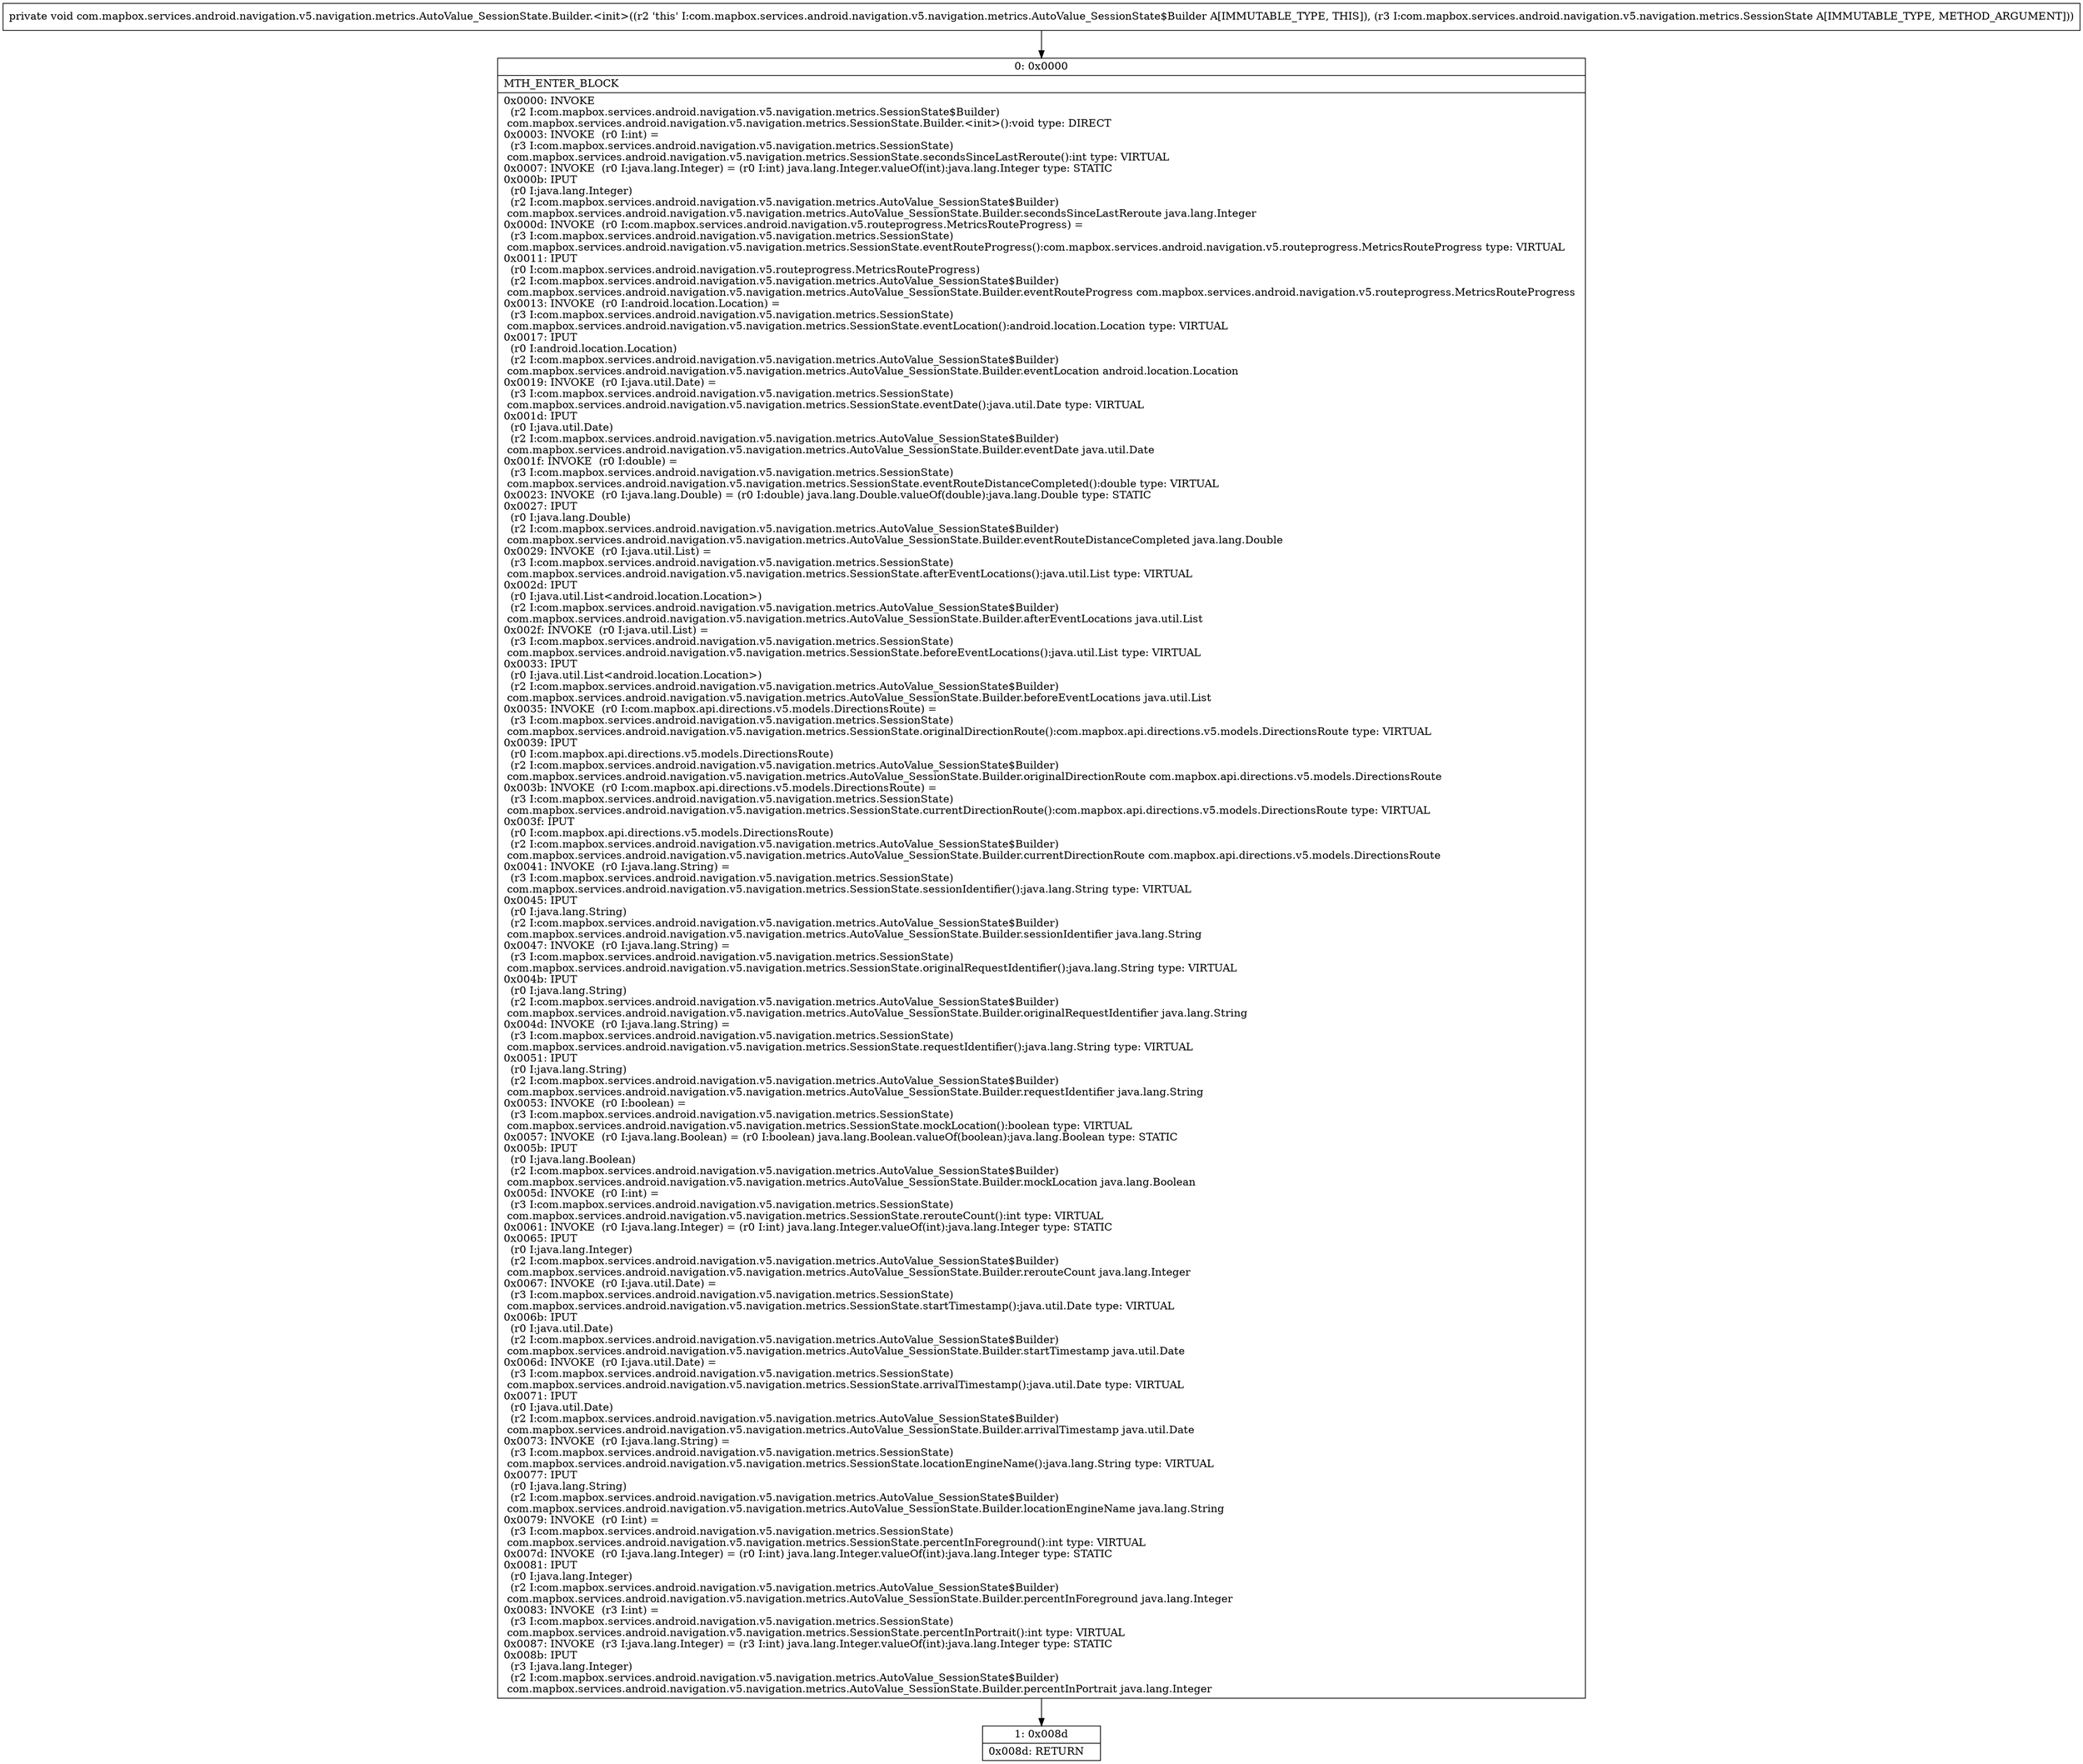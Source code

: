 digraph "CFG forcom.mapbox.services.android.navigation.v5.navigation.metrics.AutoValue_SessionState.Builder.\<init\>(Lcom\/mapbox\/services\/android\/navigation\/v5\/navigation\/metrics\/SessionState;)V" {
Node_0 [shape=record,label="{0\:\ 0x0000|MTH_ENTER_BLOCK\l|0x0000: INVOKE  \l  (r2 I:com.mapbox.services.android.navigation.v5.navigation.metrics.SessionState$Builder)\l com.mapbox.services.android.navigation.v5.navigation.metrics.SessionState.Builder.\<init\>():void type: DIRECT \l0x0003: INVOKE  (r0 I:int) = \l  (r3 I:com.mapbox.services.android.navigation.v5.navigation.metrics.SessionState)\l com.mapbox.services.android.navigation.v5.navigation.metrics.SessionState.secondsSinceLastReroute():int type: VIRTUAL \l0x0007: INVOKE  (r0 I:java.lang.Integer) = (r0 I:int) java.lang.Integer.valueOf(int):java.lang.Integer type: STATIC \l0x000b: IPUT  \l  (r0 I:java.lang.Integer)\l  (r2 I:com.mapbox.services.android.navigation.v5.navigation.metrics.AutoValue_SessionState$Builder)\l com.mapbox.services.android.navigation.v5.navigation.metrics.AutoValue_SessionState.Builder.secondsSinceLastReroute java.lang.Integer \l0x000d: INVOKE  (r0 I:com.mapbox.services.android.navigation.v5.routeprogress.MetricsRouteProgress) = \l  (r3 I:com.mapbox.services.android.navigation.v5.navigation.metrics.SessionState)\l com.mapbox.services.android.navigation.v5.navigation.metrics.SessionState.eventRouteProgress():com.mapbox.services.android.navigation.v5.routeprogress.MetricsRouteProgress type: VIRTUAL \l0x0011: IPUT  \l  (r0 I:com.mapbox.services.android.navigation.v5.routeprogress.MetricsRouteProgress)\l  (r2 I:com.mapbox.services.android.navigation.v5.navigation.metrics.AutoValue_SessionState$Builder)\l com.mapbox.services.android.navigation.v5.navigation.metrics.AutoValue_SessionState.Builder.eventRouteProgress com.mapbox.services.android.navigation.v5.routeprogress.MetricsRouteProgress \l0x0013: INVOKE  (r0 I:android.location.Location) = \l  (r3 I:com.mapbox.services.android.navigation.v5.navigation.metrics.SessionState)\l com.mapbox.services.android.navigation.v5.navigation.metrics.SessionState.eventLocation():android.location.Location type: VIRTUAL \l0x0017: IPUT  \l  (r0 I:android.location.Location)\l  (r2 I:com.mapbox.services.android.navigation.v5.navigation.metrics.AutoValue_SessionState$Builder)\l com.mapbox.services.android.navigation.v5.navigation.metrics.AutoValue_SessionState.Builder.eventLocation android.location.Location \l0x0019: INVOKE  (r0 I:java.util.Date) = \l  (r3 I:com.mapbox.services.android.navigation.v5.navigation.metrics.SessionState)\l com.mapbox.services.android.navigation.v5.navigation.metrics.SessionState.eventDate():java.util.Date type: VIRTUAL \l0x001d: IPUT  \l  (r0 I:java.util.Date)\l  (r2 I:com.mapbox.services.android.navigation.v5.navigation.metrics.AutoValue_SessionState$Builder)\l com.mapbox.services.android.navigation.v5.navigation.metrics.AutoValue_SessionState.Builder.eventDate java.util.Date \l0x001f: INVOKE  (r0 I:double) = \l  (r3 I:com.mapbox.services.android.navigation.v5.navigation.metrics.SessionState)\l com.mapbox.services.android.navigation.v5.navigation.metrics.SessionState.eventRouteDistanceCompleted():double type: VIRTUAL \l0x0023: INVOKE  (r0 I:java.lang.Double) = (r0 I:double) java.lang.Double.valueOf(double):java.lang.Double type: STATIC \l0x0027: IPUT  \l  (r0 I:java.lang.Double)\l  (r2 I:com.mapbox.services.android.navigation.v5.navigation.metrics.AutoValue_SessionState$Builder)\l com.mapbox.services.android.navigation.v5.navigation.metrics.AutoValue_SessionState.Builder.eventRouteDistanceCompleted java.lang.Double \l0x0029: INVOKE  (r0 I:java.util.List) = \l  (r3 I:com.mapbox.services.android.navigation.v5.navigation.metrics.SessionState)\l com.mapbox.services.android.navigation.v5.navigation.metrics.SessionState.afterEventLocations():java.util.List type: VIRTUAL \l0x002d: IPUT  \l  (r0 I:java.util.List\<android.location.Location\>)\l  (r2 I:com.mapbox.services.android.navigation.v5.navigation.metrics.AutoValue_SessionState$Builder)\l com.mapbox.services.android.navigation.v5.navigation.metrics.AutoValue_SessionState.Builder.afterEventLocations java.util.List \l0x002f: INVOKE  (r0 I:java.util.List) = \l  (r3 I:com.mapbox.services.android.navigation.v5.navigation.metrics.SessionState)\l com.mapbox.services.android.navigation.v5.navigation.metrics.SessionState.beforeEventLocations():java.util.List type: VIRTUAL \l0x0033: IPUT  \l  (r0 I:java.util.List\<android.location.Location\>)\l  (r2 I:com.mapbox.services.android.navigation.v5.navigation.metrics.AutoValue_SessionState$Builder)\l com.mapbox.services.android.navigation.v5.navigation.metrics.AutoValue_SessionState.Builder.beforeEventLocations java.util.List \l0x0035: INVOKE  (r0 I:com.mapbox.api.directions.v5.models.DirectionsRoute) = \l  (r3 I:com.mapbox.services.android.navigation.v5.navigation.metrics.SessionState)\l com.mapbox.services.android.navigation.v5.navigation.metrics.SessionState.originalDirectionRoute():com.mapbox.api.directions.v5.models.DirectionsRoute type: VIRTUAL \l0x0039: IPUT  \l  (r0 I:com.mapbox.api.directions.v5.models.DirectionsRoute)\l  (r2 I:com.mapbox.services.android.navigation.v5.navigation.metrics.AutoValue_SessionState$Builder)\l com.mapbox.services.android.navigation.v5.navigation.metrics.AutoValue_SessionState.Builder.originalDirectionRoute com.mapbox.api.directions.v5.models.DirectionsRoute \l0x003b: INVOKE  (r0 I:com.mapbox.api.directions.v5.models.DirectionsRoute) = \l  (r3 I:com.mapbox.services.android.navigation.v5.navigation.metrics.SessionState)\l com.mapbox.services.android.navigation.v5.navigation.metrics.SessionState.currentDirectionRoute():com.mapbox.api.directions.v5.models.DirectionsRoute type: VIRTUAL \l0x003f: IPUT  \l  (r0 I:com.mapbox.api.directions.v5.models.DirectionsRoute)\l  (r2 I:com.mapbox.services.android.navigation.v5.navigation.metrics.AutoValue_SessionState$Builder)\l com.mapbox.services.android.navigation.v5.navigation.metrics.AutoValue_SessionState.Builder.currentDirectionRoute com.mapbox.api.directions.v5.models.DirectionsRoute \l0x0041: INVOKE  (r0 I:java.lang.String) = \l  (r3 I:com.mapbox.services.android.navigation.v5.navigation.metrics.SessionState)\l com.mapbox.services.android.navigation.v5.navigation.metrics.SessionState.sessionIdentifier():java.lang.String type: VIRTUAL \l0x0045: IPUT  \l  (r0 I:java.lang.String)\l  (r2 I:com.mapbox.services.android.navigation.v5.navigation.metrics.AutoValue_SessionState$Builder)\l com.mapbox.services.android.navigation.v5.navigation.metrics.AutoValue_SessionState.Builder.sessionIdentifier java.lang.String \l0x0047: INVOKE  (r0 I:java.lang.String) = \l  (r3 I:com.mapbox.services.android.navigation.v5.navigation.metrics.SessionState)\l com.mapbox.services.android.navigation.v5.navigation.metrics.SessionState.originalRequestIdentifier():java.lang.String type: VIRTUAL \l0x004b: IPUT  \l  (r0 I:java.lang.String)\l  (r2 I:com.mapbox.services.android.navigation.v5.navigation.metrics.AutoValue_SessionState$Builder)\l com.mapbox.services.android.navigation.v5.navigation.metrics.AutoValue_SessionState.Builder.originalRequestIdentifier java.lang.String \l0x004d: INVOKE  (r0 I:java.lang.String) = \l  (r3 I:com.mapbox.services.android.navigation.v5.navigation.metrics.SessionState)\l com.mapbox.services.android.navigation.v5.navigation.metrics.SessionState.requestIdentifier():java.lang.String type: VIRTUAL \l0x0051: IPUT  \l  (r0 I:java.lang.String)\l  (r2 I:com.mapbox.services.android.navigation.v5.navigation.metrics.AutoValue_SessionState$Builder)\l com.mapbox.services.android.navigation.v5.navigation.metrics.AutoValue_SessionState.Builder.requestIdentifier java.lang.String \l0x0053: INVOKE  (r0 I:boolean) = \l  (r3 I:com.mapbox.services.android.navigation.v5.navigation.metrics.SessionState)\l com.mapbox.services.android.navigation.v5.navigation.metrics.SessionState.mockLocation():boolean type: VIRTUAL \l0x0057: INVOKE  (r0 I:java.lang.Boolean) = (r0 I:boolean) java.lang.Boolean.valueOf(boolean):java.lang.Boolean type: STATIC \l0x005b: IPUT  \l  (r0 I:java.lang.Boolean)\l  (r2 I:com.mapbox.services.android.navigation.v5.navigation.metrics.AutoValue_SessionState$Builder)\l com.mapbox.services.android.navigation.v5.navigation.metrics.AutoValue_SessionState.Builder.mockLocation java.lang.Boolean \l0x005d: INVOKE  (r0 I:int) = \l  (r3 I:com.mapbox.services.android.navigation.v5.navigation.metrics.SessionState)\l com.mapbox.services.android.navigation.v5.navigation.metrics.SessionState.rerouteCount():int type: VIRTUAL \l0x0061: INVOKE  (r0 I:java.lang.Integer) = (r0 I:int) java.lang.Integer.valueOf(int):java.lang.Integer type: STATIC \l0x0065: IPUT  \l  (r0 I:java.lang.Integer)\l  (r2 I:com.mapbox.services.android.navigation.v5.navigation.metrics.AutoValue_SessionState$Builder)\l com.mapbox.services.android.navigation.v5.navigation.metrics.AutoValue_SessionState.Builder.rerouteCount java.lang.Integer \l0x0067: INVOKE  (r0 I:java.util.Date) = \l  (r3 I:com.mapbox.services.android.navigation.v5.navigation.metrics.SessionState)\l com.mapbox.services.android.navigation.v5.navigation.metrics.SessionState.startTimestamp():java.util.Date type: VIRTUAL \l0x006b: IPUT  \l  (r0 I:java.util.Date)\l  (r2 I:com.mapbox.services.android.navigation.v5.navigation.metrics.AutoValue_SessionState$Builder)\l com.mapbox.services.android.navigation.v5.navigation.metrics.AutoValue_SessionState.Builder.startTimestamp java.util.Date \l0x006d: INVOKE  (r0 I:java.util.Date) = \l  (r3 I:com.mapbox.services.android.navigation.v5.navigation.metrics.SessionState)\l com.mapbox.services.android.navigation.v5.navigation.metrics.SessionState.arrivalTimestamp():java.util.Date type: VIRTUAL \l0x0071: IPUT  \l  (r0 I:java.util.Date)\l  (r2 I:com.mapbox.services.android.navigation.v5.navigation.metrics.AutoValue_SessionState$Builder)\l com.mapbox.services.android.navigation.v5.navigation.metrics.AutoValue_SessionState.Builder.arrivalTimestamp java.util.Date \l0x0073: INVOKE  (r0 I:java.lang.String) = \l  (r3 I:com.mapbox.services.android.navigation.v5.navigation.metrics.SessionState)\l com.mapbox.services.android.navigation.v5.navigation.metrics.SessionState.locationEngineName():java.lang.String type: VIRTUAL \l0x0077: IPUT  \l  (r0 I:java.lang.String)\l  (r2 I:com.mapbox.services.android.navigation.v5.navigation.metrics.AutoValue_SessionState$Builder)\l com.mapbox.services.android.navigation.v5.navigation.metrics.AutoValue_SessionState.Builder.locationEngineName java.lang.String \l0x0079: INVOKE  (r0 I:int) = \l  (r3 I:com.mapbox.services.android.navigation.v5.navigation.metrics.SessionState)\l com.mapbox.services.android.navigation.v5.navigation.metrics.SessionState.percentInForeground():int type: VIRTUAL \l0x007d: INVOKE  (r0 I:java.lang.Integer) = (r0 I:int) java.lang.Integer.valueOf(int):java.lang.Integer type: STATIC \l0x0081: IPUT  \l  (r0 I:java.lang.Integer)\l  (r2 I:com.mapbox.services.android.navigation.v5.navigation.metrics.AutoValue_SessionState$Builder)\l com.mapbox.services.android.navigation.v5.navigation.metrics.AutoValue_SessionState.Builder.percentInForeground java.lang.Integer \l0x0083: INVOKE  (r3 I:int) = \l  (r3 I:com.mapbox.services.android.navigation.v5.navigation.metrics.SessionState)\l com.mapbox.services.android.navigation.v5.navigation.metrics.SessionState.percentInPortrait():int type: VIRTUAL \l0x0087: INVOKE  (r3 I:java.lang.Integer) = (r3 I:int) java.lang.Integer.valueOf(int):java.lang.Integer type: STATIC \l0x008b: IPUT  \l  (r3 I:java.lang.Integer)\l  (r2 I:com.mapbox.services.android.navigation.v5.navigation.metrics.AutoValue_SessionState$Builder)\l com.mapbox.services.android.navigation.v5.navigation.metrics.AutoValue_SessionState.Builder.percentInPortrait java.lang.Integer \l}"];
Node_1 [shape=record,label="{1\:\ 0x008d|0x008d: RETURN   \l}"];
MethodNode[shape=record,label="{private void com.mapbox.services.android.navigation.v5.navigation.metrics.AutoValue_SessionState.Builder.\<init\>((r2 'this' I:com.mapbox.services.android.navigation.v5.navigation.metrics.AutoValue_SessionState$Builder A[IMMUTABLE_TYPE, THIS]), (r3 I:com.mapbox.services.android.navigation.v5.navigation.metrics.SessionState A[IMMUTABLE_TYPE, METHOD_ARGUMENT])) }"];
MethodNode -> Node_0;
Node_0 -> Node_1;
}

